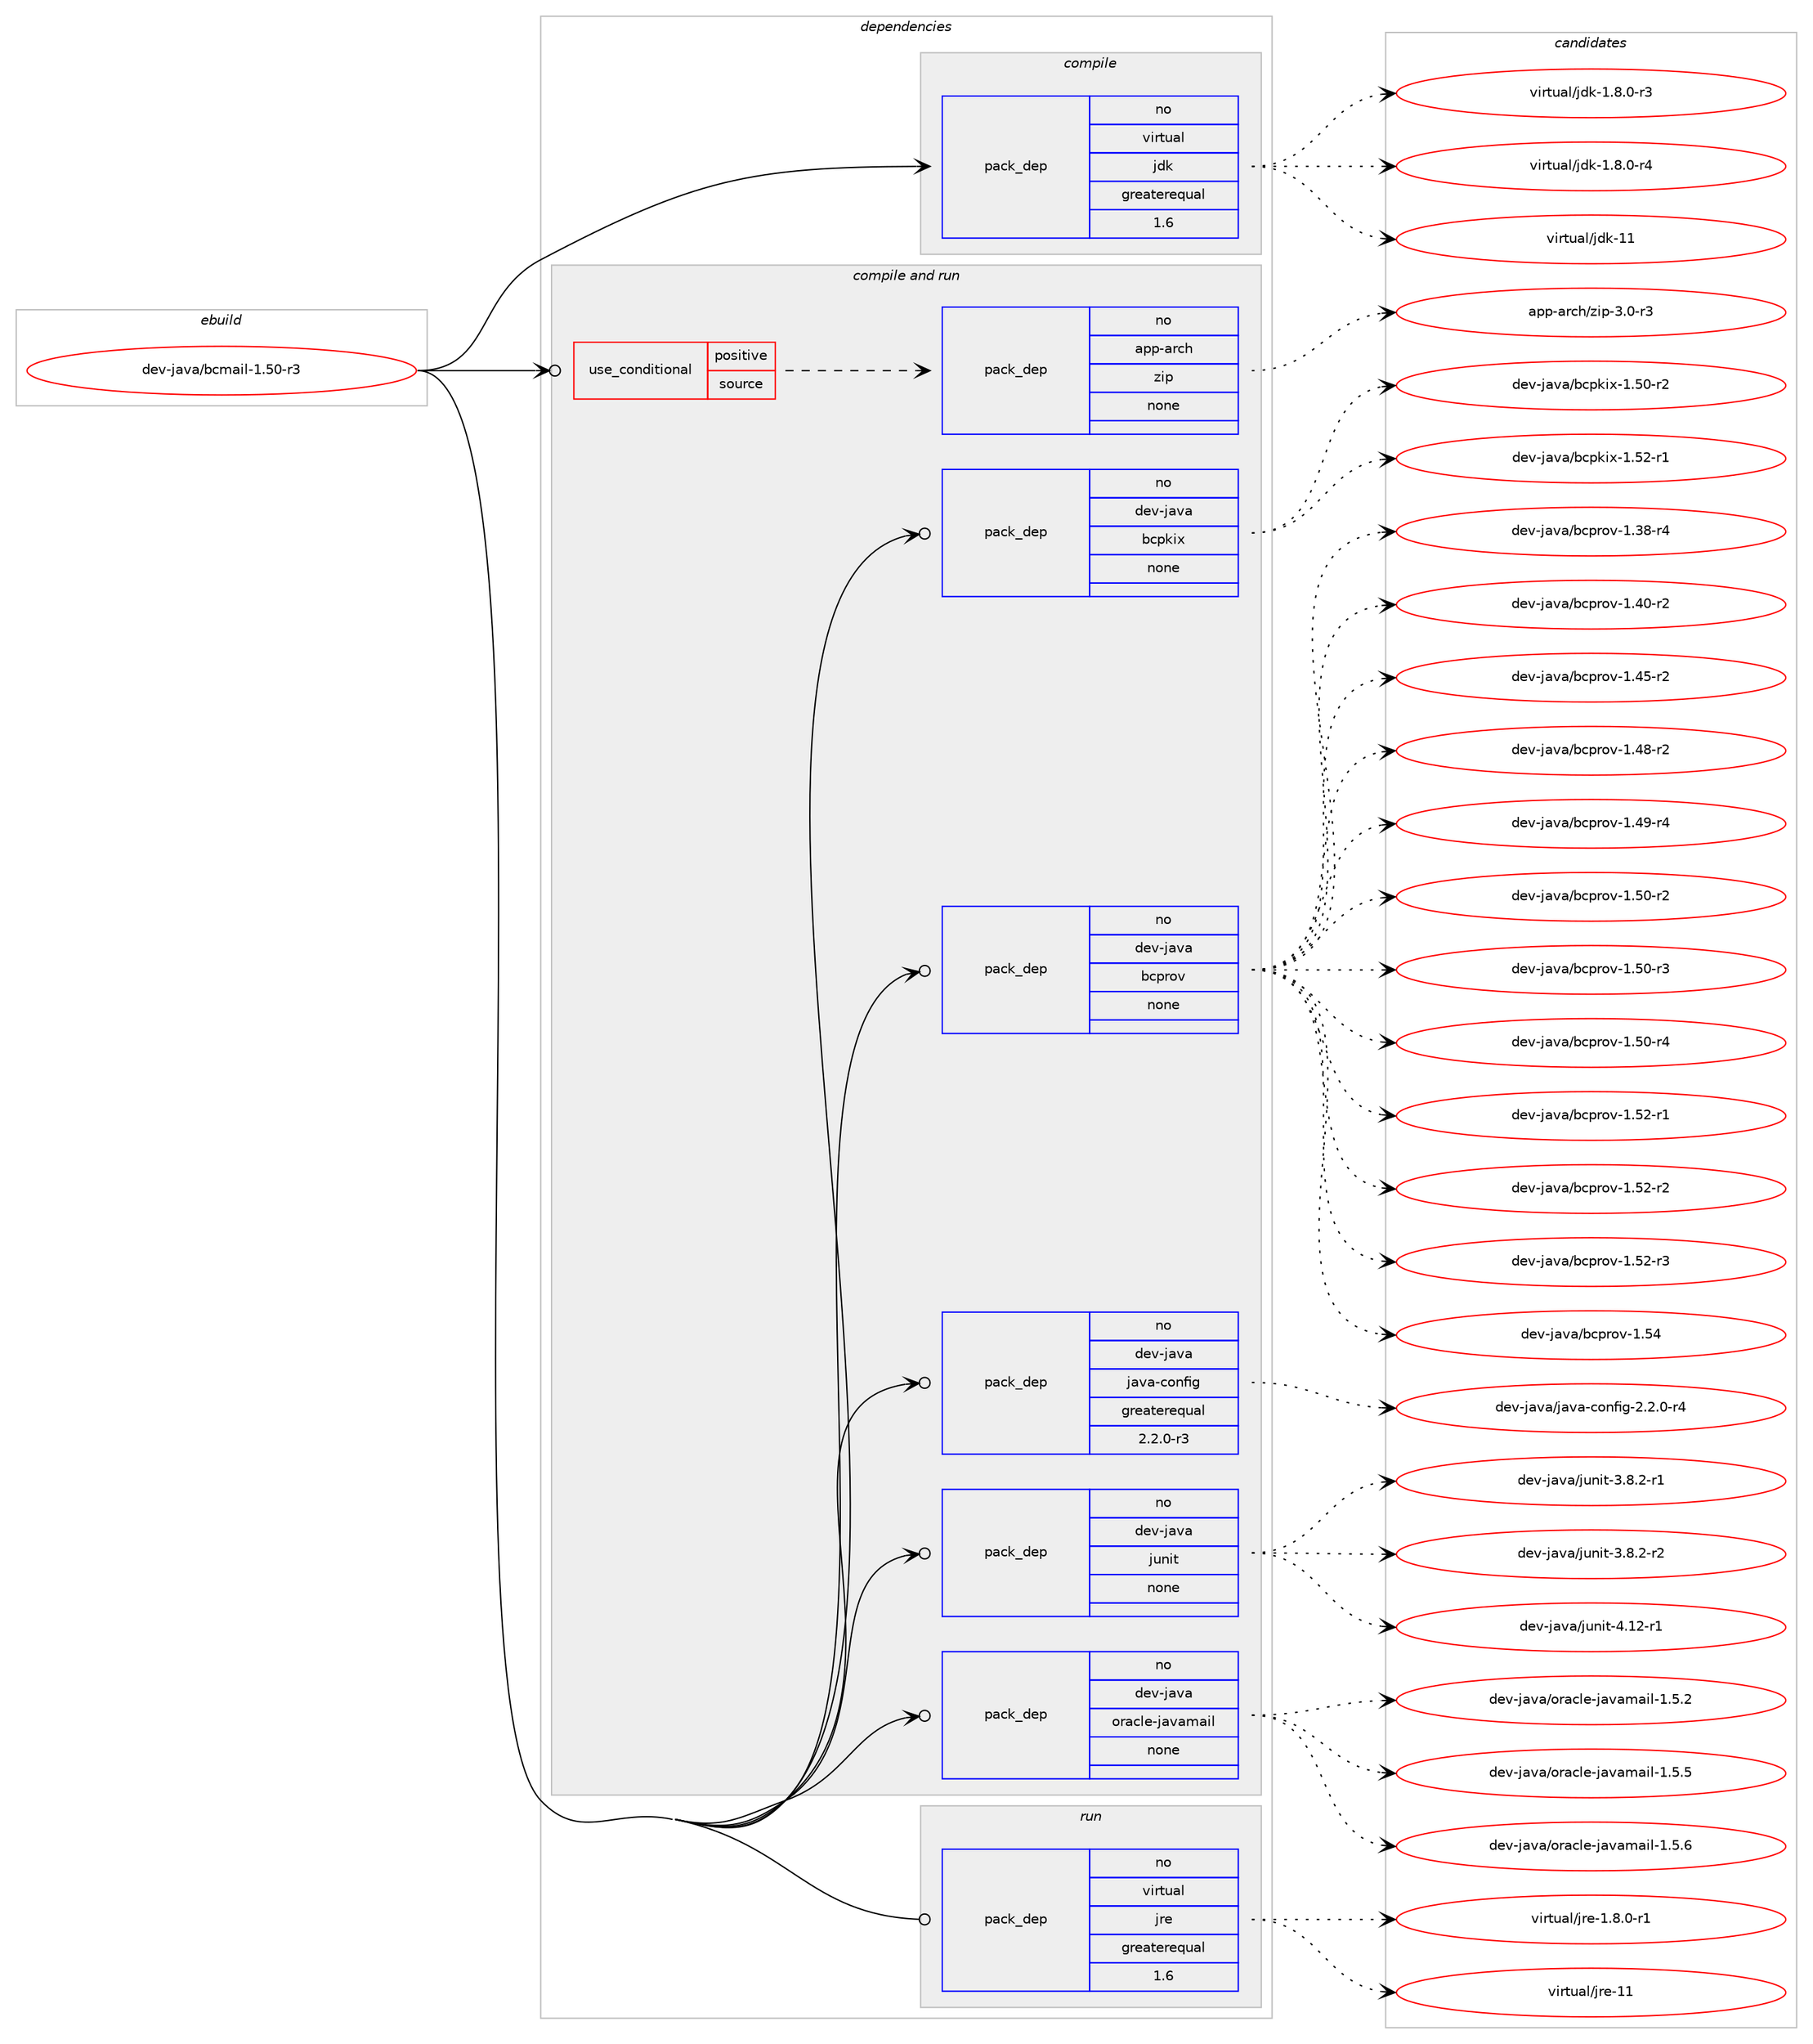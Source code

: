 digraph prolog {

# *************
# Graph options
# *************

newrank=true;
concentrate=true;
compound=true;
graph [rankdir=LR,fontname=Helvetica,fontsize=10,ranksep=1.5];#, ranksep=2.5, nodesep=0.2];
edge  [arrowhead=vee];
node  [fontname=Helvetica,fontsize=10];

# **********
# The ebuild
# **********

subgraph cluster_leftcol {
color=gray;
rank=same;
label=<<i>ebuild</i>>;
id [label="dev-java/bcmail-1.50-r3", color=red, width=4, href="../dev-java/bcmail-1.50-r3.svg"];
}

# ****************
# The dependencies
# ****************

subgraph cluster_midcol {
color=gray;
label=<<i>dependencies</i>>;
subgraph cluster_compile {
fillcolor="#eeeeee";
style=filled;
label=<<i>compile</i>>;
subgraph pack966411 {
dependency1351282 [label=<<TABLE BORDER="0" CELLBORDER="1" CELLSPACING="0" CELLPADDING="4" WIDTH="220"><TR><TD ROWSPAN="6" CELLPADDING="30">pack_dep</TD></TR><TR><TD WIDTH="110">no</TD></TR><TR><TD>virtual</TD></TR><TR><TD>jdk</TD></TR><TR><TD>greaterequal</TD></TR><TR><TD>1.6</TD></TR></TABLE>>, shape=none, color=blue];
}
id:e -> dependency1351282:w [weight=20,style="solid",arrowhead="vee"];
}
subgraph cluster_compileandrun {
fillcolor="#eeeeee";
style=filled;
label=<<i>compile and run</i>>;
subgraph cond362443 {
dependency1351283 [label=<<TABLE BORDER="0" CELLBORDER="1" CELLSPACING="0" CELLPADDING="4"><TR><TD ROWSPAN="3" CELLPADDING="10">use_conditional</TD></TR><TR><TD>positive</TD></TR><TR><TD>source</TD></TR></TABLE>>, shape=none, color=red];
subgraph pack966412 {
dependency1351284 [label=<<TABLE BORDER="0" CELLBORDER="1" CELLSPACING="0" CELLPADDING="4" WIDTH="220"><TR><TD ROWSPAN="6" CELLPADDING="30">pack_dep</TD></TR><TR><TD WIDTH="110">no</TD></TR><TR><TD>app-arch</TD></TR><TR><TD>zip</TD></TR><TR><TD>none</TD></TR><TR><TD></TD></TR></TABLE>>, shape=none, color=blue];
}
dependency1351283:e -> dependency1351284:w [weight=20,style="dashed",arrowhead="vee"];
}
id:e -> dependency1351283:w [weight=20,style="solid",arrowhead="odotvee"];
subgraph pack966413 {
dependency1351285 [label=<<TABLE BORDER="0" CELLBORDER="1" CELLSPACING="0" CELLPADDING="4" WIDTH="220"><TR><TD ROWSPAN="6" CELLPADDING="30">pack_dep</TD></TR><TR><TD WIDTH="110">no</TD></TR><TR><TD>dev-java</TD></TR><TR><TD>bcpkix</TD></TR><TR><TD>none</TD></TR><TR><TD></TD></TR></TABLE>>, shape=none, color=blue];
}
id:e -> dependency1351285:w [weight=20,style="solid",arrowhead="odotvee"];
subgraph pack966414 {
dependency1351286 [label=<<TABLE BORDER="0" CELLBORDER="1" CELLSPACING="0" CELLPADDING="4" WIDTH="220"><TR><TD ROWSPAN="6" CELLPADDING="30">pack_dep</TD></TR><TR><TD WIDTH="110">no</TD></TR><TR><TD>dev-java</TD></TR><TR><TD>bcprov</TD></TR><TR><TD>none</TD></TR><TR><TD></TD></TR></TABLE>>, shape=none, color=blue];
}
id:e -> dependency1351286:w [weight=20,style="solid",arrowhead="odotvee"];
subgraph pack966415 {
dependency1351287 [label=<<TABLE BORDER="0" CELLBORDER="1" CELLSPACING="0" CELLPADDING="4" WIDTH="220"><TR><TD ROWSPAN="6" CELLPADDING="30">pack_dep</TD></TR><TR><TD WIDTH="110">no</TD></TR><TR><TD>dev-java</TD></TR><TR><TD>java-config</TD></TR><TR><TD>greaterequal</TD></TR><TR><TD>2.2.0-r3</TD></TR></TABLE>>, shape=none, color=blue];
}
id:e -> dependency1351287:w [weight=20,style="solid",arrowhead="odotvee"];
subgraph pack966416 {
dependency1351288 [label=<<TABLE BORDER="0" CELLBORDER="1" CELLSPACING="0" CELLPADDING="4" WIDTH="220"><TR><TD ROWSPAN="6" CELLPADDING="30">pack_dep</TD></TR><TR><TD WIDTH="110">no</TD></TR><TR><TD>dev-java</TD></TR><TR><TD>junit</TD></TR><TR><TD>none</TD></TR><TR><TD></TD></TR></TABLE>>, shape=none, color=blue];
}
id:e -> dependency1351288:w [weight=20,style="solid",arrowhead="odotvee"];
subgraph pack966417 {
dependency1351289 [label=<<TABLE BORDER="0" CELLBORDER="1" CELLSPACING="0" CELLPADDING="4" WIDTH="220"><TR><TD ROWSPAN="6" CELLPADDING="30">pack_dep</TD></TR><TR><TD WIDTH="110">no</TD></TR><TR><TD>dev-java</TD></TR><TR><TD>oracle-javamail</TD></TR><TR><TD>none</TD></TR><TR><TD></TD></TR></TABLE>>, shape=none, color=blue];
}
id:e -> dependency1351289:w [weight=20,style="solid",arrowhead="odotvee"];
}
subgraph cluster_run {
fillcolor="#eeeeee";
style=filled;
label=<<i>run</i>>;
subgraph pack966418 {
dependency1351290 [label=<<TABLE BORDER="0" CELLBORDER="1" CELLSPACING="0" CELLPADDING="4" WIDTH="220"><TR><TD ROWSPAN="6" CELLPADDING="30">pack_dep</TD></TR><TR><TD WIDTH="110">no</TD></TR><TR><TD>virtual</TD></TR><TR><TD>jre</TD></TR><TR><TD>greaterequal</TD></TR><TR><TD>1.6</TD></TR></TABLE>>, shape=none, color=blue];
}
id:e -> dependency1351290:w [weight=20,style="solid",arrowhead="odot"];
}
}

# **************
# The candidates
# **************

subgraph cluster_choices {
rank=same;
color=gray;
label=<<i>candidates</i>>;

subgraph choice966411 {
color=black;
nodesep=1;
choice11810511411611797108471061001074549465646484511451 [label="virtual/jdk-1.8.0-r3", color=red, width=4,href="../virtual/jdk-1.8.0-r3.svg"];
choice11810511411611797108471061001074549465646484511452 [label="virtual/jdk-1.8.0-r4", color=red, width=4,href="../virtual/jdk-1.8.0-r4.svg"];
choice1181051141161179710847106100107454949 [label="virtual/jdk-11", color=red, width=4,href="../virtual/jdk-11.svg"];
dependency1351282:e -> choice11810511411611797108471061001074549465646484511451:w [style=dotted,weight="100"];
dependency1351282:e -> choice11810511411611797108471061001074549465646484511452:w [style=dotted,weight="100"];
dependency1351282:e -> choice1181051141161179710847106100107454949:w [style=dotted,weight="100"];
}
subgraph choice966412 {
color=black;
nodesep=1;
choice9711211245971149910447122105112455146484511451 [label="app-arch/zip-3.0-r3", color=red, width=4,href="../app-arch/zip-3.0-r3.svg"];
dependency1351284:e -> choice9711211245971149910447122105112455146484511451:w [style=dotted,weight="100"];
}
subgraph choice966413 {
color=black;
nodesep=1;
choice10010111845106971189747989911210710512045494653484511450 [label="dev-java/bcpkix-1.50-r2", color=red, width=4,href="../dev-java/bcpkix-1.50-r2.svg"];
choice10010111845106971189747989911210710512045494653504511449 [label="dev-java/bcpkix-1.52-r1", color=red, width=4,href="../dev-java/bcpkix-1.52-r1.svg"];
dependency1351285:e -> choice10010111845106971189747989911210710512045494653484511450:w [style=dotted,weight="100"];
dependency1351285:e -> choice10010111845106971189747989911210710512045494653504511449:w [style=dotted,weight="100"];
}
subgraph choice966414 {
color=black;
nodesep=1;
choice10010111845106971189747989911211411111845494651564511452 [label="dev-java/bcprov-1.38-r4", color=red, width=4,href="../dev-java/bcprov-1.38-r4.svg"];
choice10010111845106971189747989911211411111845494652484511450 [label="dev-java/bcprov-1.40-r2", color=red, width=4,href="../dev-java/bcprov-1.40-r2.svg"];
choice10010111845106971189747989911211411111845494652534511450 [label="dev-java/bcprov-1.45-r2", color=red, width=4,href="../dev-java/bcprov-1.45-r2.svg"];
choice10010111845106971189747989911211411111845494652564511450 [label="dev-java/bcprov-1.48-r2", color=red, width=4,href="../dev-java/bcprov-1.48-r2.svg"];
choice10010111845106971189747989911211411111845494652574511452 [label="dev-java/bcprov-1.49-r4", color=red, width=4,href="../dev-java/bcprov-1.49-r4.svg"];
choice10010111845106971189747989911211411111845494653484511450 [label="dev-java/bcprov-1.50-r2", color=red, width=4,href="../dev-java/bcprov-1.50-r2.svg"];
choice10010111845106971189747989911211411111845494653484511451 [label="dev-java/bcprov-1.50-r3", color=red, width=4,href="../dev-java/bcprov-1.50-r3.svg"];
choice10010111845106971189747989911211411111845494653484511452 [label="dev-java/bcprov-1.50-r4", color=red, width=4,href="../dev-java/bcprov-1.50-r4.svg"];
choice10010111845106971189747989911211411111845494653504511449 [label="dev-java/bcprov-1.52-r1", color=red, width=4,href="../dev-java/bcprov-1.52-r1.svg"];
choice10010111845106971189747989911211411111845494653504511450 [label="dev-java/bcprov-1.52-r2", color=red, width=4,href="../dev-java/bcprov-1.52-r2.svg"];
choice10010111845106971189747989911211411111845494653504511451 [label="dev-java/bcprov-1.52-r3", color=red, width=4,href="../dev-java/bcprov-1.52-r3.svg"];
choice1001011184510697118974798991121141111184549465352 [label="dev-java/bcprov-1.54", color=red, width=4,href="../dev-java/bcprov-1.54.svg"];
dependency1351286:e -> choice10010111845106971189747989911211411111845494651564511452:w [style=dotted,weight="100"];
dependency1351286:e -> choice10010111845106971189747989911211411111845494652484511450:w [style=dotted,weight="100"];
dependency1351286:e -> choice10010111845106971189747989911211411111845494652534511450:w [style=dotted,weight="100"];
dependency1351286:e -> choice10010111845106971189747989911211411111845494652564511450:w [style=dotted,weight="100"];
dependency1351286:e -> choice10010111845106971189747989911211411111845494652574511452:w [style=dotted,weight="100"];
dependency1351286:e -> choice10010111845106971189747989911211411111845494653484511450:w [style=dotted,weight="100"];
dependency1351286:e -> choice10010111845106971189747989911211411111845494653484511451:w [style=dotted,weight="100"];
dependency1351286:e -> choice10010111845106971189747989911211411111845494653484511452:w [style=dotted,weight="100"];
dependency1351286:e -> choice10010111845106971189747989911211411111845494653504511449:w [style=dotted,weight="100"];
dependency1351286:e -> choice10010111845106971189747989911211411111845494653504511450:w [style=dotted,weight="100"];
dependency1351286:e -> choice10010111845106971189747989911211411111845494653504511451:w [style=dotted,weight="100"];
dependency1351286:e -> choice1001011184510697118974798991121141111184549465352:w [style=dotted,weight="100"];
}
subgraph choice966415 {
color=black;
nodesep=1;
choice10010111845106971189747106971189745991111101021051034550465046484511452 [label="dev-java/java-config-2.2.0-r4", color=red, width=4,href="../dev-java/java-config-2.2.0-r4.svg"];
dependency1351287:e -> choice10010111845106971189747106971189745991111101021051034550465046484511452:w [style=dotted,weight="100"];
}
subgraph choice966416 {
color=black;
nodesep=1;
choice100101118451069711897471061171101051164551465646504511449 [label="dev-java/junit-3.8.2-r1", color=red, width=4,href="../dev-java/junit-3.8.2-r1.svg"];
choice100101118451069711897471061171101051164551465646504511450 [label="dev-java/junit-3.8.2-r2", color=red, width=4,href="../dev-java/junit-3.8.2-r2.svg"];
choice1001011184510697118974710611711010511645524649504511449 [label="dev-java/junit-4.12-r1", color=red, width=4,href="../dev-java/junit-4.12-r1.svg"];
dependency1351288:e -> choice100101118451069711897471061171101051164551465646504511449:w [style=dotted,weight="100"];
dependency1351288:e -> choice100101118451069711897471061171101051164551465646504511450:w [style=dotted,weight="100"];
dependency1351288:e -> choice1001011184510697118974710611711010511645524649504511449:w [style=dotted,weight="100"];
}
subgraph choice966417 {
color=black;
nodesep=1;
choice10010111845106971189747111114979910810145106971189710997105108454946534650 [label="dev-java/oracle-javamail-1.5.2", color=red, width=4,href="../dev-java/oracle-javamail-1.5.2.svg"];
choice10010111845106971189747111114979910810145106971189710997105108454946534653 [label="dev-java/oracle-javamail-1.5.5", color=red, width=4,href="../dev-java/oracle-javamail-1.5.5.svg"];
choice10010111845106971189747111114979910810145106971189710997105108454946534654 [label="dev-java/oracle-javamail-1.5.6", color=red, width=4,href="../dev-java/oracle-javamail-1.5.6.svg"];
dependency1351289:e -> choice10010111845106971189747111114979910810145106971189710997105108454946534650:w [style=dotted,weight="100"];
dependency1351289:e -> choice10010111845106971189747111114979910810145106971189710997105108454946534653:w [style=dotted,weight="100"];
dependency1351289:e -> choice10010111845106971189747111114979910810145106971189710997105108454946534654:w [style=dotted,weight="100"];
}
subgraph choice966418 {
color=black;
nodesep=1;
choice11810511411611797108471061141014549465646484511449 [label="virtual/jre-1.8.0-r1", color=red, width=4,href="../virtual/jre-1.8.0-r1.svg"];
choice1181051141161179710847106114101454949 [label="virtual/jre-11", color=red, width=4,href="../virtual/jre-11.svg"];
dependency1351290:e -> choice11810511411611797108471061141014549465646484511449:w [style=dotted,weight="100"];
dependency1351290:e -> choice1181051141161179710847106114101454949:w [style=dotted,weight="100"];
}
}

}
